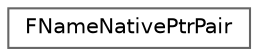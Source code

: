 digraph "Graphical Class Hierarchy"
{
 // INTERACTIVE_SVG=YES
 // LATEX_PDF_SIZE
  bgcolor="transparent";
  edge [fontname=Helvetica,fontsize=10,labelfontname=Helvetica,labelfontsize=10];
  node [fontname=Helvetica,fontsize=10,shape=box,height=0.2,width=0.4];
  rankdir="LR";
  Node0 [id="Node000000",label="FNameNativePtrPair",height=0.2,width=0.4,color="grey40", fillcolor="white", style="filled",URL="$d0/de0/structFNameNativePtrPair.html",tooltip=" "];
}
